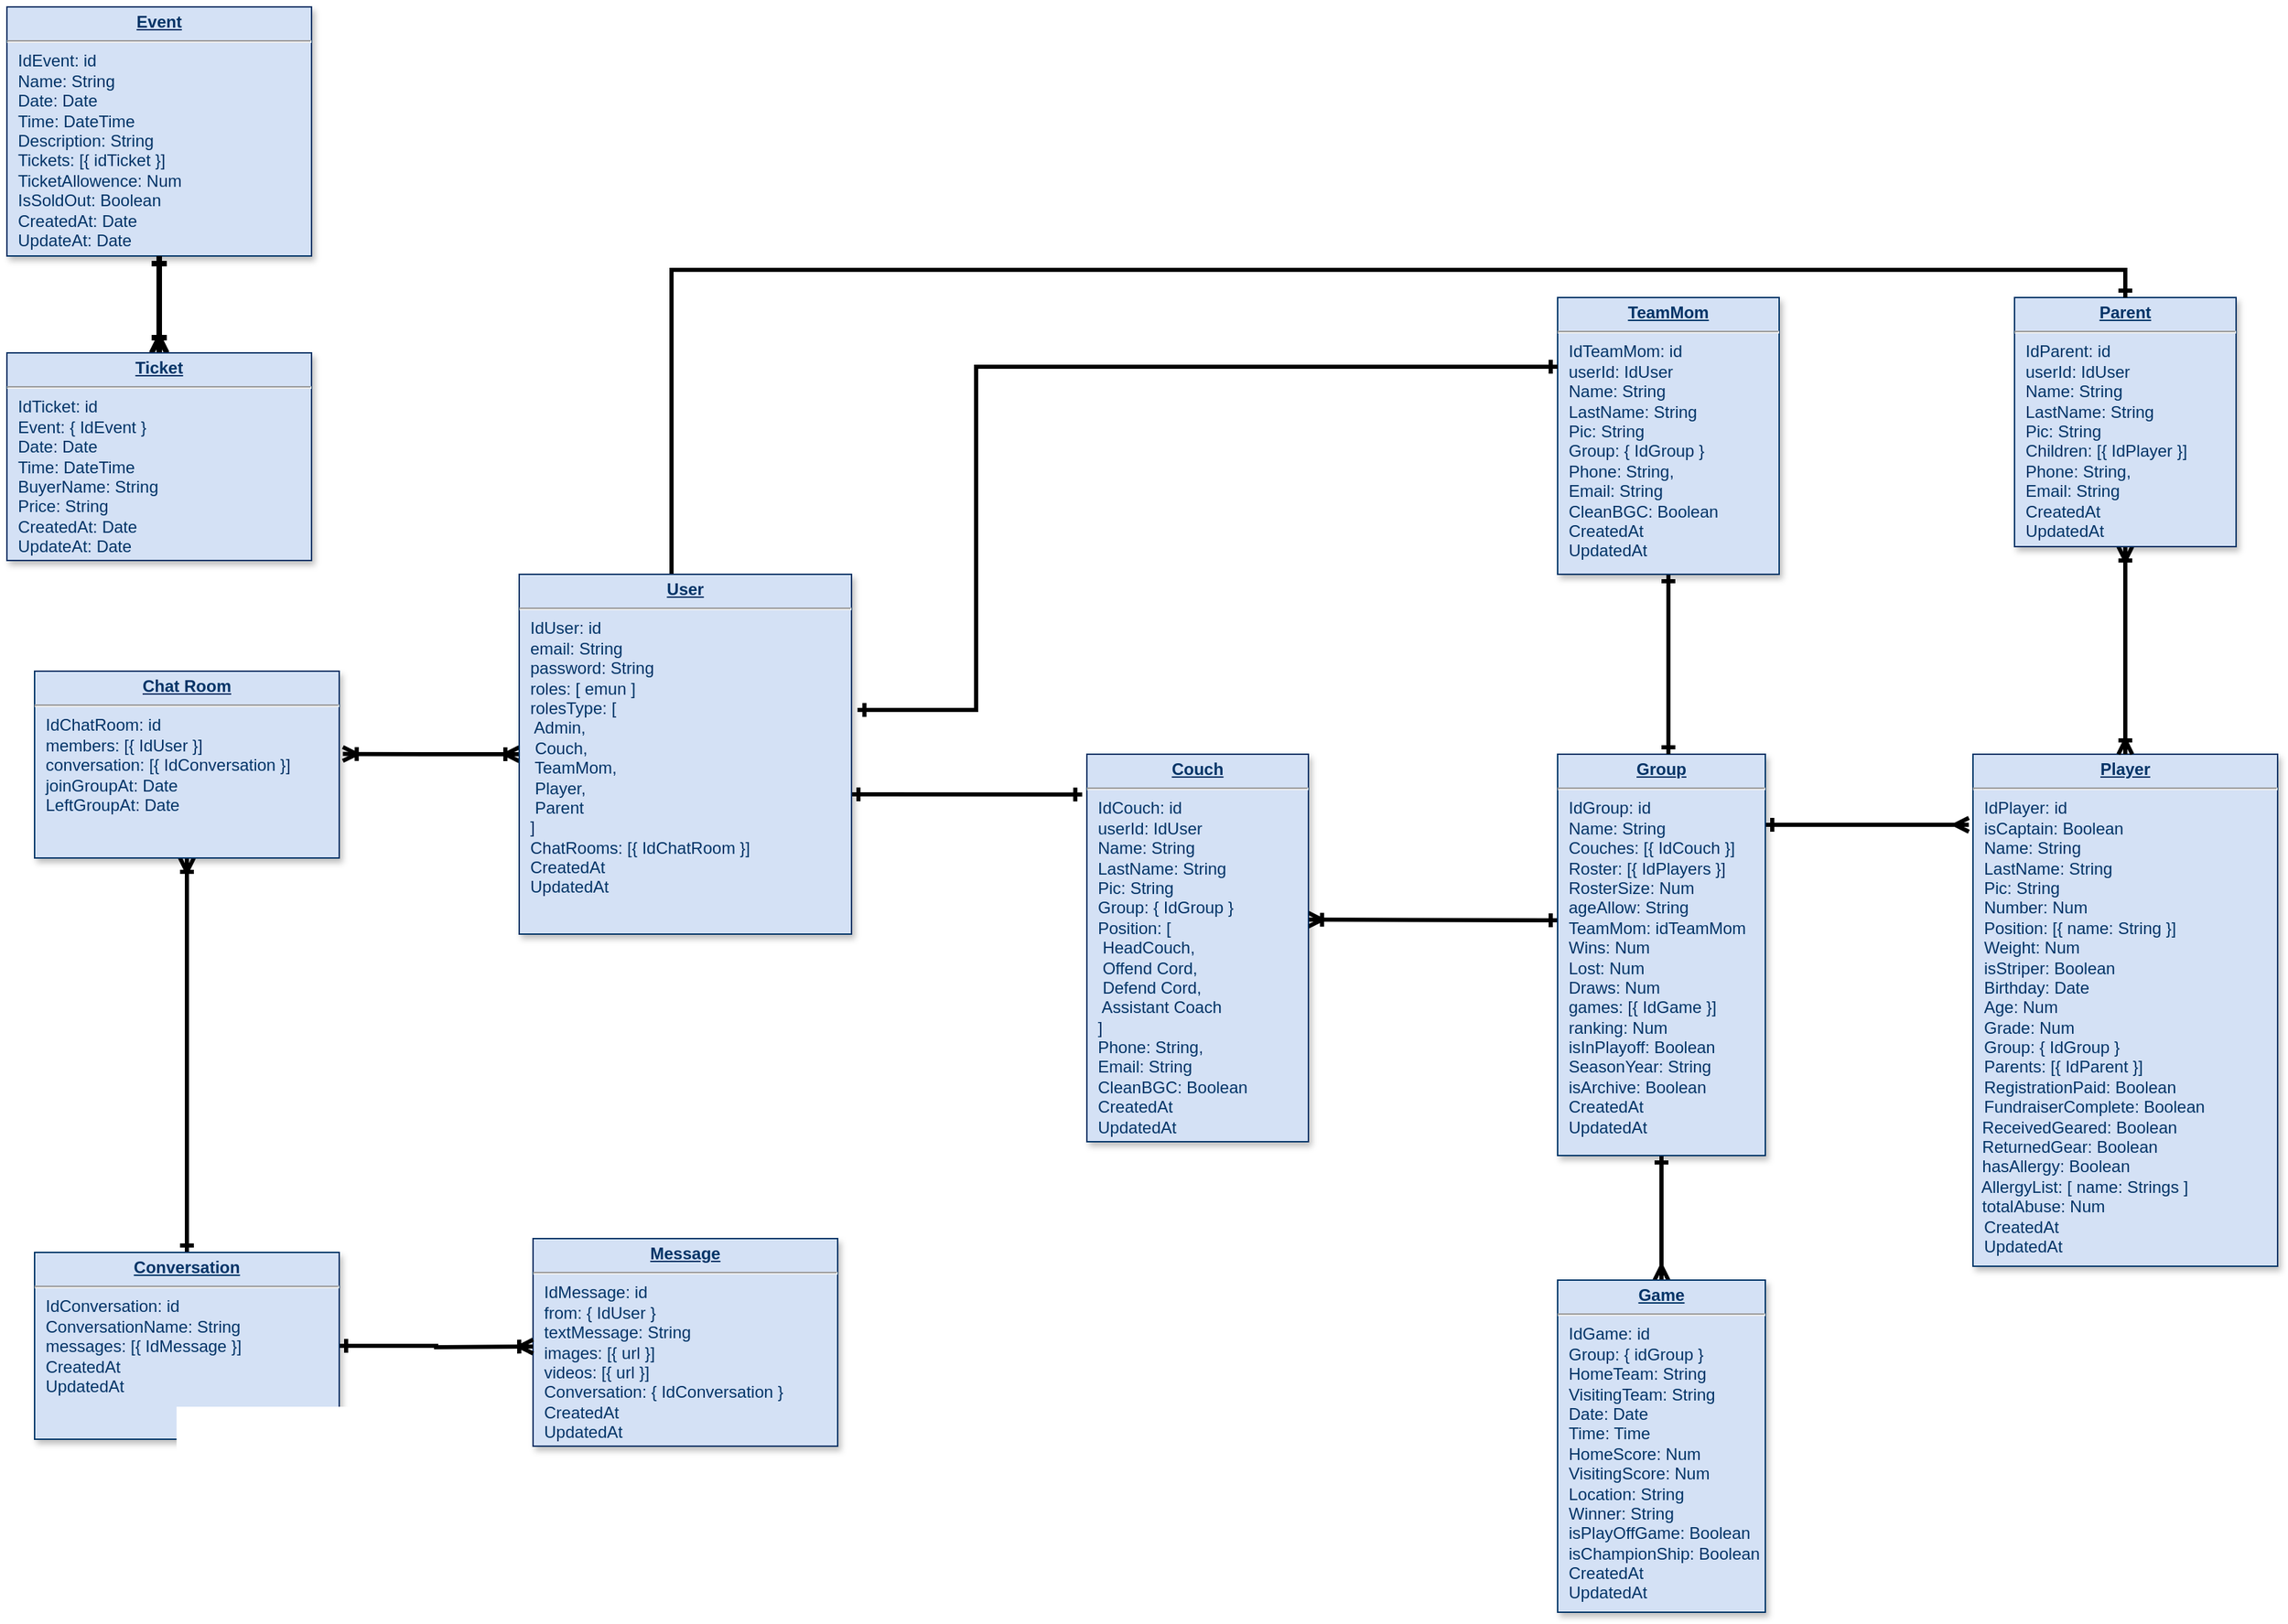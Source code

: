 <mxfile>
    <diagram name="Page-1" id="efa7a0a1-bf9b-a30e-e6df-94a7791c09e9">
        <mxGraphModel dx="1655" dy="1768" grid="1" gridSize="10" guides="1" tooltips="1" connect="1" arrows="1" fold="1" page="1" pageScale="1" pageWidth="826" pageHeight="1169" background="none" math="0" shadow="0">
            <root>
                <mxCell id="0"/>
                <mxCell id="1" parent="0"/>
                <mxCell id="fbcAbueWwYA0Y1qu6zCq-118" style="edgeStyle=orthogonalEdgeStyle;orthogonalLoop=1;jettySize=auto;html=1;entryX=0.999;entryY=0.427;entryDx=0;entryDy=0;entryPerimeter=0;rounded=0;strokeWidth=3;startArrow=ERone;startFill=0;endArrow=ERoneToMany;endFill=0;" parent="1" source="22" target="fbcAbueWwYA0Y1qu6zCq-116" edge="1">
                    <mxGeometry relative="1" as="geometry">
                        <Array as="points">
                            <mxPoint x="810" y="550"/>
                            <mxPoint x="810" y="550"/>
                        </Array>
                    </mxGeometry>
                </mxCell>
                <mxCell id="fbcAbueWwYA0Y1qu6zCq-123" style="edgeStyle=orthogonalEdgeStyle;rounded=0;orthogonalLoop=1;jettySize=auto;html=1;strokeWidth=3;startArrow=ERone;startFill=0;endArrow=ERmany;endFill=0;" parent="1" source="22" edge="1">
                    <mxGeometry relative="1" as="geometry">
                        <mxPoint x="1117" y="481" as="targetPoint"/>
                        <Array as="points">
                            <mxPoint x="990" y="481"/>
                            <mxPoint x="990" y="481"/>
                        </Array>
                    </mxGeometry>
                </mxCell>
                <mxCell id="fbcAbueWwYA0Y1qu6zCq-125" style="edgeStyle=orthogonalEdgeStyle;rounded=0;orthogonalLoop=1;jettySize=auto;html=1;strokeWidth=3;startArrow=ERone;startFill=0;endArrow=ERmany;endFill=0;" parent="1" source="22" target="fbcAbueWwYA0Y1qu6zCq-124" edge="1">
                    <mxGeometry relative="1" as="geometry"/>
                </mxCell>
                <mxCell id="22" value="&lt;p style=&quot;margin: 0px; margin-top: 4px; text-align: center; text-decoration: underline;&quot;&gt;&lt;b&gt;Group&lt;/b&gt;&lt;/p&gt;&lt;hr&gt;&lt;p style=&quot;margin: 0px; margin-left: 8px;&quot;&gt;IdGroup: id&lt;/p&gt;&lt;p style=&quot;margin: 0px; margin-left: 8px;&quot;&gt;Name: String&lt;/p&gt;&lt;p style=&quot;margin: 0px; margin-left: 8px;&quot;&gt;Couches: [{ IdCouch }]&lt;/p&gt;&lt;p style=&quot;margin: 0px; margin-left: 8px;&quot;&gt;Roster: [{ IdPlayers }]&lt;/p&gt;&lt;p style=&quot;margin: 0px; margin-left: 8px;&quot;&gt;RosterSize: Num&lt;/p&gt;&lt;p style=&quot;margin: 0px; margin-left: 8px;&quot;&gt;ageAllow: String&lt;/p&gt;&lt;p style=&quot;margin: 0px; margin-left: 8px;&quot;&gt;TeamMom: idTeamMom&lt;/p&gt;&lt;p style=&quot;margin: 0px; margin-left: 8px;&quot;&gt;Wins: Num&lt;/p&gt;&lt;p style=&quot;margin: 0px; margin-left: 8px;&quot;&gt;Lost: Num&lt;/p&gt;&lt;p style=&quot;margin: 0px; margin-left: 8px;&quot;&gt;Draws: Num&lt;/p&gt;&lt;p style=&quot;margin: 0px; margin-left: 8px;&quot;&gt;games: [{ IdGame }]&lt;/p&gt;&lt;p style=&quot;margin: 0px; margin-left: 8px;&quot;&gt;ranking: Num&lt;/p&gt;&lt;p style=&quot;margin: 0px; margin-left: 8px;&quot;&gt;isInPlayoff: Boolean&lt;/p&gt;&lt;p style=&quot;margin: 0px; margin-left: 8px;&quot;&gt;SeasonYear: String&lt;/p&gt;&lt;p style=&quot;margin: 0px; margin-left: 8px;&quot;&gt;isArchive: Boolean&lt;/p&gt;&lt;p style=&quot;margin: 0px; margin-left: 8px;&quot;&gt;CreatedAt&lt;/p&gt;&lt;p style=&quot;margin: 0px; margin-left: 8px;&quot;&gt;UpdatedAt&lt;/p&gt;" style="verticalAlign=top;align=left;overflow=fill;fontSize=12;fontFamily=Helvetica;html=1;strokeColor=#003366;shadow=1;fillColor=#D4E1F5;fontColor=#003366" parent="1" vertex="1">
                    <mxGeometry x="820" y="430" width="150" height="290" as="geometry"/>
                </mxCell>
                <mxCell id="fbcAbueWwYA0Y1qu6zCq-114" value="&lt;p style=&quot;margin: 0px; margin-top: 4px; text-align: center; text-decoration: underline;&quot;&gt;&lt;b&gt;Player&lt;/b&gt;&lt;/p&gt;&lt;hr&gt;&lt;p style=&quot;margin: 0px; margin-left: 8px;&quot;&gt;IdPlayer: id&lt;/p&gt;&lt;p style=&quot;margin: 0px; margin-left: 8px;&quot;&gt;isCaptain: Boolean&lt;/p&gt;&lt;p style=&quot;margin: 0px; margin-left: 8px;&quot;&gt;Name: String&lt;/p&gt;&lt;p style=&quot;margin: 0px; margin-left: 8px;&quot;&gt;LastName: String&lt;/p&gt;&lt;p style=&quot;margin: 0px; margin-left: 8px;&quot;&gt;Pic: String&lt;/p&gt;&lt;p style=&quot;margin: 0px; margin-left: 8px;&quot;&gt;Number: Num&lt;/p&gt;&lt;p style=&quot;margin: 0px; margin-left: 8px;&quot;&gt;Position: [{ name: String }]&lt;/p&gt;&lt;p style=&quot;margin: 0px; margin-left: 8px;&quot;&gt;Weight: Num&lt;/p&gt;&lt;p style=&quot;margin: 0px; margin-left: 8px;&quot;&gt;isStriper: Boolean&lt;/p&gt;&lt;p style=&quot;margin: 0px; margin-left: 8px;&quot;&gt;Birthday: Date&lt;/p&gt;&lt;p style=&quot;margin: 0px; margin-left: 8px;&quot;&gt;Age: Num&lt;/p&gt;&lt;p style=&quot;margin: 0px; margin-left: 8px;&quot;&gt;Grade: Num&lt;/p&gt;&lt;p style=&quot;margin: 0px; margin-left: 8px;&quot;&gt;Group: { IdGroup }&lt;/p&gt;&lt;p style=&quot;margin: 0px; margin-left: 8px;&quot;&gt;&lt;span style=&quot;background-color: initial;&quot;&gt;Parents: [{ IdParent&amp;nbsp;&lt;/span&gt;&lt;span style=&quot;background-color: initial;&quot;&gt;}]&lt;/span&gt;&lt;br&gt;&lt;/p&gt;&lt;p style=&quot;margin: 0px; margin-left: 8px;&quot;&gt;&lt;span style=&quot;background-color: initial;&quot;&gt;RegistrationPaid: Boolean&lt;/span&gt;&lt;/p&gt;&lt;p style=&quot;margin: 0px; margin-left: 8px;&quot;&gt;&lt;span style=&quot;background-color: initial;&quot;&gt;FundraiserComplete: Boolean&lt;/span&gt;&lt;/p&gt;&amp;nbsp; ReceivedGeared: Boolean&lt;br&gt;&amp;nbsp; ReturnedGear: Boolean&lt;br&gt;&amp;nbsp; hasAllergy: Boolean&lt;br&gt;&amp;nbsp; AllergyList: [ name: Strings ]&lt;br&gt;&amp;nbsp; totalAbuse: Num&lt;br&gt;&lt;p style=&quot;margin: 0px; margin-left: 8px;&quot;&gt;CreatedAt&lt;/p&gt;&lt;p style=&quot;margin: 0px; margin-left: 8px;&quot;&gt;UpdatedAt&lt;/p&gt;&lt;p style=&quot;margin: 0px; margin-left: 8px;&quot;&gt;&lt;br&gt;&lt;/p&gt;" style="verticalAlign=top;align=left;overflow=fill;fontSize=12;fontFamily=Helvetica;html=1;strokeColor=#003366;shadow=1;fillColor=#D4E1F5;fontColor=#003366" parent="1" vertex="1">
                    <mxGeometry x="1120" y="430" width="220" height="370" as="geometry"/>
                </mxCell>
                <mxCell id="fbcAbueWwYA0Y1qu6zCq-116" value="&lt;p style=&quot;margin: 0px; margin-top: 4px; text-align: center; text-decoration: underline;&quot;&gt;&lt;b&gt;Couch&lt;/b&gt;&lt;/p&gt;&lt;hr&gt;&lt;p style=&quot;margin: 0px; margin-left: 8px;&quot;&gt;IdCouch: id&lt;/p&gt;&lt;p style=&quot;margin: 0px; margin-left: 8px;&quot;&gt;userId: IdUser&lt;/p&gt;&lt;p style=&quot;margin: 0px; margin-left: 8px;&quot;&gt;Name: String&lt;/p&gt;&lt;p style=&quot;margin: 0px; margin-left: 8px;&quot;&gt;LastName: String&lt;/p&gt;&lt;p style=&quot;margin: 0px; margin-left: 8px;&quot;&gt;Pic: String&lt;/p&gt;&lt;p style=&quot;margin: 0px; margin-left: 8px;&quot;&gt;Group: { IdGroup }&lt;/p&gt;&lt;p style=&quot;margin: 0px; margin-left: 8px;&quot;&gt;Position: [&amp;nbsp;&lt;/p&gt;&lt;p style=&quot;margin: 0px; margin-left: 8px;&quot;&gt;&lt;span style=&quot;white-space: pre;&quot;&gt; &lt;/span&gt;HeadCouch,&amp;nbsp;&lt;/p&gt;&lt;p style=&quot;margin: 0px; margin-left: 8px;&quot;&gt;&lt;span style=&quot;white-space: pre;&quot;&gt; &lt;/span&gt;Offend Cord,&amp;nbsp;&lt;/p&gt;&lt;p style=&quot;margin: 0px; margin-left: 8px;&quot;&gt;&lt;span style=&quot;white-space: pre;&quot;&gt; &lt;/span&gt;Defend Cord,&amp;nbsp;&lt;/p&gt;&lt;p style=&quot;margin: 0px; margin-left: 8px;&quot;&gt;&lt;span style=&quot;white-space: pre;&quot;&gt; &lt;/span&gt;Assistant Coach&lt;/p&gt;&lt;p style=&quot;margin: 0px; margin-left: 8px;&quot;&gt;&lt;span style=&quot;background-color: initial;&quot;&gt;]&lt;/span&gt;&lt;/p&gt;&lt;p style=&quot;margin: 0px; margin-left: 8px;&quot;&gt;Phone: String,&lt;/p&gt;&lt;p style=&quot;margin: 0px; margin-left: 8px;&quot;&gt;Email: String&lt;/p&gt;&lt;p style=&quot;margin: 0px; margin-left: 8px;&quot;&gt;CleanBGC: Boolean&lt;/p&gt;&lt;p style=&quot;margin: 0px; margin-left: 8px;&quot;&gt;&lt;span style=&quot;background-color: initial;&quot;&gt;CreatedAt&lt;/span&gt;&lt;br&gt;&lt;/p&gt;&lt;p style=&quot;margin: 0px; margin-left: 8px;&quot;&gt;UpdatedAt&lt;/p&gt;" style="verticalAlign=top;align=left;overflow=fill;fontSize=12;fontFamily=Helvetica;html=1;strokeColor=#003366;shadow=1;fillColor=#D4E1F5;fontColor=#003366" parent="1" vertex="1">
                    <mxGeometry x="480" y="430" width="160" height="280" as="geometry"/>
                </mxCell>
                <mxCell id="fbcAbueWwYA0Y1qu6zCq-124" value="&lt;p style=&quot;margin: 0px; margin-top: 4px; text-align: center; text-decoration: underline;&quot;&gt;&lt;b&gt;Game&lt;/b&gt;&lt;/p&gt;&lt;hr&gt;&lt;p style=&quot;margin: 0px; margin-left: 8px;&quot;&gt;IdGame: id&lt;/p&gt;&lt;p style=&quot;margin: 0px; margin-left: 8px;&quot;&gt;Group: { idGroup }&lt;/p&gt;&lt;p style=&quot;margin: 0px; margin-left: 8px;&quot;&gt;HomeTeam: String&lt;/p&gt;&lt;p style=&quot;margin: 0px; margin-left: 8px;&quot;&gt;VisitingTeam: String&lt;/p&gt;&lt;p style=&quot;margin: 0px; margin-left: 8px;&quot;&gt;Date: Date&lt;/p&gt;&lt;p style=&quot;margin: 0px; margin-left: 8px;&quot;&gt;Time: Time&lt;/p&gt;&lt;p style=&quot;margin: 0px; margin-left: 8px;&quot;&gt;HomeScore: Num&lt;/p&gt;&lt;p style=&quot;margin: 0px; margin-left: 8px;&quot;&gt;VisitingScore: Num&lt;/p&gt;&lt;p style=&quot;margin: 0px; margin-left: 8px;&quot;&gt;Location: String&lt;/p&gt;&lt;p style=&quot;margin: 0px; margin-left: 8px;&quot;&gt;Winner: String&lt;/p&gt;&lt;p style=&quot;margin: 0px; margin-left: 8px;&quot;&gt;isPlayOffGame: Boolean&lt;/p&gt;&lt;p style=&quot;margin: 0px; margin-left: 8px;&quot;&gt;isChampionShip: Boolean&lt;/p&gt;&lt;p style=&quot;margin: 0px; margin-left: 8px;&quot;&gt;CreatedAt&lt;/p&gt;&lt;p style=&quot;margin: 0px; margin-left: 8px;&quot;&gt;UpdatedAt&lt;/p&gt;" style="verticalAlign=top;align=left;overflow=fill;fontSize=12;fontFamily=Helvetica;html=1;strokeColor=#003366;shadow=1;fillColor=#D4E1F5;fontColor=#003366" parent="1" vertex="1">
                    <mxGeometry x="820" y="810" width="150" height="240" as="geometry"/>
                </mxCell>
                <mxCell id="fbcAbueWwYA0Y1qu6zCq-128" style="edgeStyle=orthogonalEdgeStyle;rounded=0;orthogonalLoop=1;jettySize=auto;html=1;strokeWidth=3;startArrow=ERone;startFill=0;endArrow=ERone;endFill=0;" parent="1" source="fbcAbueWwYA0Y1qu6zCq-126" edge="1">
                    <mxGeometry relative="1" as="geometry">
                        <mxPoint x="900" y="430" as="targetPoint"/>
                        <Array as="points">
                            <mxPoint x="900" y="430"/>
                        </Array>
                    </mxGeometry>
                </mxCell>
                <mxCell id="fbcAbueWwYA0Y1qu6zCq-126" value="&lt;p style=&quot;margin: 0px; margin-top: 4px; text-align: center; text-decoration: underline;&quot;&gt;&lt;b&gt;TeamMom&lt;/b&gt;&lt;/p&gt;&lt;hr&gt;&lt;p style=&quot;margin: 0px; margin-left: 8px;&quot;&gt;IdTeamMom: id&lt;/p&gt;&lt;p style=&quot;margin: 0px; margin-left: 8px;&quot;&gt;userId: IdUser&lt;/p&gt;&lt;p style=&quot;margin: 0px; margin-left: 8px;&quot;&gt;Name: String&lt;/p&gt;&lt;p style=&quot;margin: 0px; margin-left: 8px;&quot;&gt;LastName: String&lt;/p&gt;&lt;p style=&quot;margin: 0px; margin-left: 8px;&quot;&gt;Pic: String&lt;/p&gt;&lt;p style=&quot;margin: 0px; margin-left: 8px;&quot;&gt;Group: { IdGroup }&lt;/p&gt;&lt;p style=&quot;margin: 0px; margin-left: 8px;&quot;&gt;Phone: String,&lt;/p&gt;&lt;p style=&quot;margin: 0px; margin-left: 8px;&quot;&gt;Email: String&lt;/p&gt;&lt;p style=&quot;margin: 0px; margin-left: 8px;&quot;&gt;CleanBGC: Boolean&lt;/p&gt;&lt;p style=&quot;margin: 0px; margin-left: 8px;&quot;&gt;&lt;span style=&quot;background-color: initial;&quot;&gt;CreatedAt&lt;/span&gt;&lt;br&gt;&lt;/p&gt;&lt;p style=&quot;margin: 0px; margin-left: 8px;&quot;&gt;UpdatedAt&lt;/p&gt;" style="verticalAlign=top;align=left;overflow=fill;fontSize=12;fontFamily=Helvetica;html=1;strokeColor=#003366;shadow=1;fillColor=#D4E1F5;fontColor=#003366" parent="1" vertex="1">
                    <mxGeometry x="820" y="100" width="160" height="200" as="geometry"/>
                </mxCell>
                <mxCell id="fbcAbueWwYA0Y1qu6zCq-136" style="edgeStyle=orthogonalEdgeStyle;rounded=0;orthogonalLoop=1;jettySize=auto;html=1;entryX=0.5;entryY=0;entryDx=0;entryDy=0;strokeWidth=3;startArrow=ERoneToMany;startFill=0;endArrow=ERoneToMany;endFill=0;" parent="1" source="fbcAbueWwYA0Y1qu6zCq-134" target="fbcAbueWwYA0Y1qu6zCq-114" edge="1">
                    <mxGeometry relative="1" as="geometry"/>
                </mxCell>
                <mxCell id="fbcAbueWwYA0Y1qu6zCq-134" value="&lt;p style=&quot;margin: 0px; margin-top: 4px; text-align: center; text-decoration: underline;&quot;&gt;&lt;b&gt;Parent&lt;/b&gt;&lt;/p&gt;&lt;hr&gt;&lt;p style=&quot;margin: 0px; margin-left: 8px;&quot;&gt;IdParent: id&lt;/p&gt;&lt;p style=&quot;margin: 0px; margin-left: 8px;&quot;&gt;userId: IdUser&lt;/p&gt;&lt;p style=&quot;margin: 0px; margin-left: 8px;&quot;&gt;Name: String&lt;/p&gt;&lt;p style=&quot;margin: 0px; margin-left: 8px;&quot;&gt;LastName: String&lt;/p&gt;&lt;p style=&quot;margin: 0px; margin-left: 8px;&quot;&gt;Pic: String&lt;/p&gt;&lt;p style=&quot;margin: 0px; margin-left: 8px;&quot;&gt;Children: [{ IdPlayer }]&lt;/p&gt;&lt;p style=&quot;margin: 0px; margin-left: 8px;&quot;&gt;Phone: String,&lt;/p&gt;&lt;p style=&quot;margin: 0px; margin-left: 8px;&quot;&gt;Email: String&lt;/p&gt;&lt;p style=&quot;margin: 0px; margin-left: 8px;&quot;&gt;&lt;span style=&quot;background-color: initial;&quot;&gt;CreatedAt&lt;/span&gt;&lt;br&gt;&lt;/p&gt;&lt;p style=&quot;margin: 0px; margin-left: 8px;&quot;&gt;UpdatedAt&lt;/p&gt;" style="verticalAlign=top;align=left;overflow=fill;fontSize=12;fontFamily=Helvetica;html=1;strokeColor=#003366;shadow=1;fillColor=#D4E1F5;fontColor=#003366" parent="1" vertex="1">
                    <mxGeometry x="1150" y="100" width="160" height="180" as="geometry"/>
                </mxCell>
                <mxCell id="fbcAbueWwYA0Y1qu6zCq-138" value="&lt;p style=&quot;margin: 0px; margin-top: 4px; text-align: center; text-decoration: underline;&quot;&gt;&lt;b&gt;Message&lt;/b&gt;&lt;/p&gt;&lt;hr&gt;&lt;p style=&quot;margin: 0px; margin-left: 8px;&quot;&gt;IdMessage: id&lt;/p&gt;&lt;p style=&quot;margin: 0px; margin-left: 8px;&quot;&gt;from: { IdUser }&lt;/p&gt;&lt;p style=&quot;margin: 0px; margin-left: 8px;&quot;&gt;&lt;span style=&quot;background-color: initial;&quot;&gt;textMessage: String&lt;/span&gt;&lt;br&gt;&lt;/p&gt;&lt;p style=&quot;margin: 0px; margin-left: 8px;&quot;&gt;&lt;span style=&quot;background-color: initial;&quot;&gt;images: [{ url }]&lt;/span&gt;&lt;/p&gt;&lt;p style=&quot;margin: 0px; margin-left: 8px;&quot;&gt;&lt;span style=&quot;background-color: initial;&quot;&gt;videos: [{ url }]&lt;/span&gt;&lt;/p&gt;&lt;p style=&quot;margin: 0px; margin-left: 8px;&quot;&gt;Conversation: { IdConversation }&lt;/p&gt;&lt;p style=&quot;margin: 0px; margin-left: 8px;&quot;&gt;CreatedAt&lt;/p&gt;&lt;p style=&quot;margin: 0px; margin-left: 8px;&quot;&gt;UpdatedAt&lt;/p&gt;&lt;p style=&quot;margin: 0px; margin-left: 8px;&quot;&gt;&lt;br&gt;&lt;/p&gt;" style="verticalAlign=top;align=left;overflow=fill;fontSize=12;fontFamily=Helvetica;html=1;strokeColor=#003366;shadow=1;fillColor=#D4E1F5;fontColor=#003366" parent="1" vertex="1">
                    <mxGeometry x="80" y="780" width="220" height="150" as="geometry"/>
                </mxCell>
                <mxCell id="fbcAbueWwYA0Y1qu6zCq-142" style="edgeStyle=orthogonalEdgeStyle;rounded=0;orthogonalLoop=1;jettySize=auto;html=1;entryX=-0.021;entryY=0.104;entryDx=0;entryDy=0;entryPerimeter=0;strokeWidth=3;startArrow=ERone;startFill=0;endArrow=ERone;endFill=0;" parent="1" source="fbcAbueWwYA0Y1qu6zCq-140" target="fbcAbueWwYA0Y1qu6zCq-116" edge="1">
                    <mxGeometry relative="1" as="geometry">
                        <Array as="points">
                            <mxPoint x="330" y="459"/>
                            <mxPoint x="330" y="459"/>
                        </Array>
                    </mxGeometry>
                </mxCell>
                <mxCell id="fbcAbueWwYA0Y1qu6zCq-143" style="edgeStyle=orthogonalEdgeStyle;rounded=0;orthogonalLoop=1;jettySize=auto;html=1;entryX=0;entryY=0.25;entryDx=0;entryDy=0;strokeWidth=3;startArrow=ERone;startFill=0;endArrow=ERone;endFill=0;exitX=1.018;exitY=0.377;exitDx=0;exitDy=0;exitPerimeter=0;" parent="1" source="fbcAbueWwYA0Y1qu6zCq-140" target="fbcAbueWwYA0Y1qu6zCq-126" edge="1">
                    <mxGeometry relative="1" as="geometry">
                        <Array as="points">
                            <mxPoint x="400" y="398"/>
                            <mxPoint x="400" y="150"/>
                        </Array>
                    </mxGeometry>
                </mxCell>
                <mxCell id="fbcAbueWwYA0Y1qu6zCq-144" style="edgeStyle=orthogonalEdgeStyle;rounded=0;orthogonalLoop=1;jettySize=auto;html=1;entryX=0.5;entryY=0;entryDx=0;entryDy=0;strokeWidth=3;startArrow=ERone;startFill=0;endArrow=ERone;endFill=0;" parent="1" target="fbcAbueWwYA0Y1qu6zCq-134" edge="1">
                    <mxGeometry relative="1" as="geometry">
                        <mxPoint x="180" y="300" as="sourcePoint"/>
                        <Array as="points">
                            <mxPoint x="180" y="302"/>
                            <mxPoint x="180" y="80"/>
                            <mxPoint x="1230" y="80"/>
                        </Array>
                    </mxGeometry>
                </mxCell>
                <mxCell id="fbcAbueWwYA0Y1qu6zCq-158" style="edgeStyle=orthogonalEdgeStyle;rounded=0;orthogonalLoop=1;jettySize=auto;html=1;entryX=1.012;entryY=0.443;entryDx=0;entryDy=0;entryPerimeter=0;strokeWidth=3;startArrow=ERoneToMany;startFill=0;endArrow=ERoneToMany;endFill=0;" parent="1" source="fbcAbueWwYA0Y1qu6zCq-140" target="fbcAbueWwYA0Y1qu6zCq-146" edge="1">
                    <mxGeometry relative="1" as="geometry"/>
                </mxCell>
                <mxCell id="fbcAbueWwYA0Y1qu6zCq-140" value="&lt;p style=&quot;margin: 0px; margin-top: 4px; text-align: center; text-decoration: underline;&quot;&gt;&lt;b&gt;User&lt;/b&gt;&lt;/p&gt;&lt;hr&gt;&lt;p style=&quot;margin: 0px; margin-left: 8px;&quot;&gt;IdUser: id&lt;/p&gt;&lt;p style=&quot;margin: 0px; margin-left: 8px;&quot;&gt;email: String&lt;/p&gt;&lt;p style=&quot;margin: 0px; margin-left: 8px;&quot;&gt;password: String&lt;/p&gt;&lt;p style=&quot;margin: 0px; margin-left: 8px;&quot;&gt;roles: [ emun ]&lt;/p&gt;&lt;p style=&quot;margin: 0px; margin-left: 8px;&quot;&gt;rolesType: [&lt;/p&gt;&lt;p style=&quot;margin: 0px; margin-left: 8px;&quot;&gt;&lt;span style=&quot;white-space: pre;&quot;&gt; &lt;/span&gt;Admin,&amp;nbsp;&lt;/p&gt;&lt;p style=&quot;margin: 0px; margin-left: 8px;&quot;&gt;&lt;span style=&quot;white-space: pre;&quot;&gt; &lt;/span&gt;Couch,&amp;nbsp;&lt;/p&gt;&lt;p style=&quot;margin: 0px; margin-left: 8px;&quot;&gt;&lt;span style=&quot;white-space: pre;&quot;&gt; &lt;/span&gt;TeamMom,&amp;nbsp;&lt;/p&gt;&lt;p style=&quot;margin: 0px; margin-left: 8px;&quot;&gt;&lt;span style=&quot;white-space: pre;&quot;&gt; &lt;/span&gt;Player,&amp;nbsp;&lt;/p&gt;&lt;p style=&quot;margin: 0px; margin-left: 8px;&quot;&gt;&lt;span style=&quot;white-space: pre;&quot;&gt; &lt;/span&gt;Parent&lt;/p&gt;&lt;p style=&quot;margin: 0px; margin-left: 8px;&quot;&gt;]&lt;/p&gt;&lt;p style=&quot;margin: 0px; margin-left: 8px;&quot;&gt;&lt;span style=&quot;background-color: initial;&quot;&gt;ChatRooms: [{ IdChatRoom }]&lt;/span&gt;&lt;br&gt;&lt;/p&gt;&lt;p style=&quot;margin: 0px; margin-left: 8px;&quot;&gt;&lt;span style=&quot;background-color: initial;&quot;&gt;CreatedAt&lt;/span&gt;&lt;br&gt;&lt;/p&gt;&lt;p style=&quot;margin: 0px; margin-left: 8px;&quot;&gt;UpdatedAt&lt;/p&gt;&lt;p style=&quot;margin: 0px; margin-left: 8px;&quot;&gt;&lt;br&gt;&lt;/p&gt;" style="verticalAlign=top;align=left;overflow=fill;fontSize=12;fontFamily=Helvetica;html=1;strokeColor=#003366;shadow=1;fillColor=#D4E1F5;fontColor=#003366" parent="1" vertex="1">
                    <mxGeometry x="70" y="300" width="240" height="260" as="geometry"/>
                </mxCell>
                <mxCell id="fbcAbueWwYA0Y1qu6zCq-155" style="edgeStyle=orthogonalEdgeStyle;rounded=0;orthogonalLoop=1;jettySize=auto;html=1;strokeWidth=3;startArrow=ERone;startFill=0;endArrow=ERoneToMany;endFill=0;" parent="1" source="fbcAbueWwYA0Y1qu6zCq-145" edge="1">
                    <mxGeometry relative="1" as="geometry">
                        <mxPoint x="80" y="858" as="targetPoint"/>
                    </mxGeometry>
                </mxCell>
                <mxCell id="fbcAbueWwYA0Y1qu6zCq-157" style="edgeStyle=orthogonalEdgeStyle;rounded=0;orthogonalLoop=1;jettySize=auto;html=1;strokeWidth=3;startArrow=ERone;startFill=0;endArrow=ERoneToMany;endFill=0;entryX=0.5;entryY=1;entryDx=0;entryDy=0;" parent="1" source="fbcAbueWwYA0Y1qu6zCq-145" target="fbcAbueWwYA0Y1qu6zCq-146" edge="1">
                    <mxGeometry relative="1" as="geometry">
                        <mxPoint x="-170" y="578" as="targetPoint"/>
                    </mxGeometry>
                </mxCell>
                <mxCell id="fbcAbueWwYA0Y1qu6zCq-145" value="&lt;p style=&quot;margin: 0px; margin-top: 4px; text-align: center; text-decoration: underline;&quot;&gt;&lt;b&gt;Conversation&lt;/b&gt;&lt;/p&gt;&lt;hr&gt;&lt;p style=&quot;margin: 0px; margin-left: 8px;&quot;&gt;IdConversation: id&lt;/p&gt;&lt;p style=&quot;margin: 0px; margin-left: 8px;&quot;&gt;ConversationName: String&lt;/p&gt;&lt;p style=&quot;margin: 0px; margin-left: 8px;&quot;&gt;messages: [{ IdMessage }]&lt;/p&gt;&lt;p style=&quot;margin: 0px; margin-left: 8px;&quot;&gt;&lt;span style=&quot;background-color: initial;&quot;&gt;CreatedAt&lt;/span&gt;&lt;br&gt;&lt;/p&gt;&lt;p style=&quot;margin: 0px; margin-left: 8px;&quot;&gt;UpdatedAt&lt;/p&gt;&lt;p style=&quot;margin: 0px; margin-left: 8px;&quot;&gt;&lt;br&gt;&lt;/p&gt;" style="verticalAlign=top;align=left;overflow=fill;fontSize=12;fontFamily=Helvetica;html=1;strokeColor=#003366;shadow=1;fillColor=#D4E1F5;fontColor=#003366" parent="1" vertex="1">
                    <mxGeometry x="-280" y="790" width="220" height="135" as="geometry"/>
                </mxCell>
                <mxCell id="fbcAbueWwYA0Y1qu6zCq-146" value="&lt;p style=&quot;margin: 0px; margin-top: 4px; text-align: center; text-decoration: underline;&quot;&gt;&lt;b&gt;Chat Room&lt;/b&gt;&lt;/p&gt;&lt;hr&gt;&lt;p style=&quot;margin: 0px; margin-left: 8px;&quot;&gt;IdChatRoom: id&lt;/p&gt;&lt;p style=&quot;margin: 0px; margin-left: 8px;&quot;&gt;members: [{ IdUser }]&lt;/p&gt;&lt;p style=&quot;margin: 0px; margin-left: 8px;&quot;&gt;conversation: [{ IdConversation }]&lt;/p&gt;&lt;p style=&quot;margin: 0px; margin-left: 8px;&quot;&gt;&lt;span style=&quot;background-color: initial;&quot;&gt;joinGroupAt: Date&lt;/span&gt;&lt;/p&gt;&lt;p style=&quot;margin: 0px; margin-left: 8px;&quot;&gt;&lt;span style=&quot;background-color: initial;&quot;&gt;LeftGroupAt: Date&lt;/span&gt;&lt;/p&gt;&lt;p style=&quot;margin: 0px; margin-left: 8px;&quot;&gt;&lt;br&gt;&lt;/p&gt;" style="verticalAlign=top;align=left;overflow=fill;fontSize=12;fontFamily=Helvetica;html=1;strokeColor=#003366;shadow=1;fillColor=#D4E1F5;fontColor=#003366" parent="1" vertex="1">
                    <mxGeometry x="-280" y="370" width="220" height="135" as="geometry"/>
                </mxCell>
                <mxCell id="fbcAbueWwYA0Y1qu6zCq-154" style="edgeStyle=orthogonalEdgeStyle;rounded=0;orthogonalLoop=1;jettySize=auto;html=1;exitX=0.5;exitY=1;exitDx=0;exitDy=0;strokeWidth=3;startArrow=ERoneToMany;startFill=0;endArrow=ERone;endFill=0;" parent="1" source="fbcAbueWwYA0Y1qu6zCq-140" target="fbcAbueWwYA0Y1qu6zCq-140" edge="1">
                    <mxGeometry relative="1" as="geometry"/>
                </mxCell>
                <mxCell id="23" value="&lt;p style=&quot;margin: 0px ; margin-top: 4px ; text-align: center ; text-decoration: underline&quot;&gt;&lt;b&gt;Event&lt;/b&gt;&lt;/p&gt;&lt;hr&gt;&lt;p style=&quot;margin: 0px ; margin-left: 8px&quot;&gt;IdEvent: id&lt;/p&gt;&lt;p style=&quot;margin: 0px ; margin-left: 8px&quot;&gt;Name: String&lt;/p&gt;&lt;p style=&quot;margin: 0px ; margin-left: 8px&quot;&gt;Date: Date&lt;/p&gt;&lt;p style=&quot;margin: 0px ; margin-left: 8px&quot;&gt;Time: DateTime&lt;/p&gt;&lt;p style=&quot;margin: 0px ; margin-left: 8px&quot;&gt;Description: String&lt;/p&gt;&lt;p style=&quot;margin: 0px ; margin-left: 8px&quot;&gt;Tickets: [{ idTicket }]&lt;/p&gt;&lt;p style=&quot;margin: 0px ; margin-left: 8px&quot;&gt;TicketAllowence: Num&lt;/p&gt;&lt;p style=&quot;margin: 0px ; margin-left: 8px&quot;&gt;IsSoldOut: Boolean&amp;nbsp;&lt;/p&gt;&lt;p style=&quot;margin: 0px ; margin-left: 8px&quot;&gt;&lt;span&gt;CreatedAt: Date&lt;/span&gt;&lt;/p&gt;&lt;p style=&quot;margin: 0px ; margin-left: 8px&quot;&gt;&lt;span&gt;UpdateAt: Date&lt;/span&gt;&lt;/p&gt;&lt;p style=&quot;margin: 0px ; margin-left: 8px&quot;&gt;&lt;br&gt;&lt;/p&gt;" style="verticalAlign=top;align=left;overflow=fill;fontSize=12;fontFamily=Helvetica;html=1;strokeColor=#003366;shadow=1;fillColor=#D4E1F5;fontColor=#003366" vertex="1" parent="1">
                    <mxGeometry x="-300" y="-110" width="220" height="180" as="geometry"/>
                </mxCell>
                <mxCell id="27" style="edgeStyle=none;html=1;entryX=0.5;entryY=1;entryDx=0;entryDy=0;strokeWidth=4;endArrow=ERone;endFill=0;startArrow=ERoneToMany;startFill=0;" edge="1" parent="1" source="25" target="23">
                    <mxGeometry relative="1" as="geometry"/>
                </mxCell>
                <mxCell id="25" value="&lt;p style=&quot;margin: 0px ; margin-top: 4px ; text-align: center ; text-decoration: underline&quot;&gt;&lt;b&gt;Ticket&lt;/b&gt;&lt;/p&gt;&lt;hr&gt;&lt;p style=&quot;margin: 0px ; margin-left: 8px&quot;&gt;IdTicket: id&lt;/p&gt;&lt;p style=&quot;margin: 0px ; margin-left: 8px&quot;&gt;Event: { IdEvent }&lt;/p&gt;&lt;p style=&quot;margin: 0px ; margin-left: 8px&quot;&gt;Date: Date&lt;/p&gt;&lt;p style=&quot;margin: 0px ; margin-left: 8px&quot;&gt;Time: DateTime&lt;/p&gt;&lt;p style=&quot;margin: 0px ; margin-left: 8px&quot;&gt;BuyerName: String&lt;/p&gt;&lt;p style=&quot;margin: 0px ; margin-left: 8px&quot;&gt;Price: String&lt;/p&gt;&lt;p style=&quot;margin: 0px ; margin-left: 8px&quot;&gt;&lt;span&gt;CreatedAt: Date&lt;/span&gt;&lt;br&gt;&lt;/p&gt;&lt;p style=&quot;margin: 0px ; margin-left: 8px&quot;&gt;&lt;span&gt;UpdateAt: Date&lt;/span&gt;&lt;/p&gt;&lt;p style=&quot;margin: 0px ; margin-left: 8px&quot;&gt;&lt;br&gt;&lt;/p&gt;" style="verticalAlign=top;align=left;overflow=fill;fontSize=12;fontFamily=Helvetica;html=1;strokeColor=#003366;shadow=1;fillColor=#D4E1F5;fontColor=#003366" vertex="1" parent="1">
                    <mxGeometry x="-300" y="140" width="220" height="150" as="geometry"/>
                </mxCell>
            </root>
        </mxGraphModel>
    </diagram>
</mxfile>